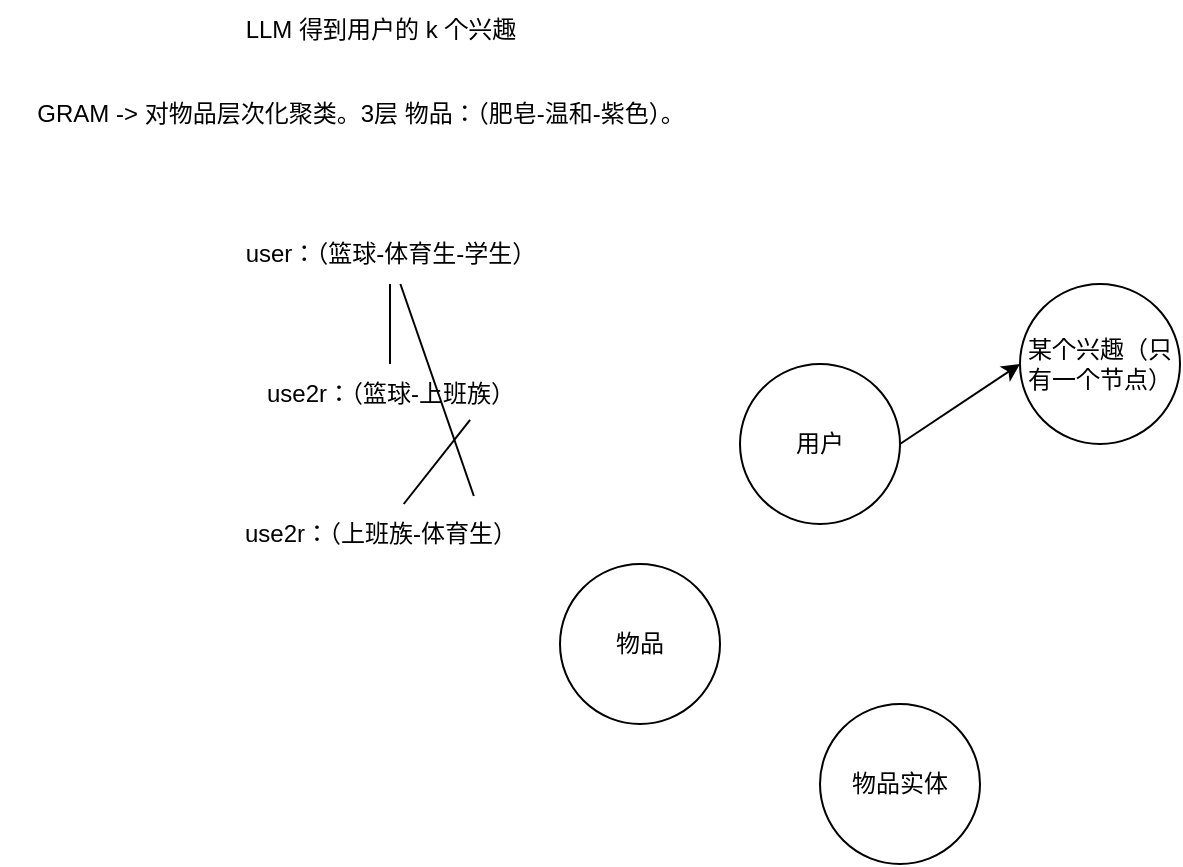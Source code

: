 <mxfile version="28.2.5">
  <diagram name="第 1 页" id="X-1aALxuq48fJ3vy_UwY">
    <mxGraphModel dx="2042" dy="672" grid="1" gridSize="10" guides="1" tooltips="1" connect="1" arrows="1" fold="1" page="1" pageScale="1" pageWidth="827" pageHeight="1169" math="0" shadow="0">
      <root>
        <mxCell id="0" />
        <mxCell id="1" parent="0" />
        <mxCell id="3H5P8vp8lTRdKF1x8m5F-1" value="LLM 得到用户的 k 个兴趣" style="text;html=1;align=center;verticalAlign=middle;resizable=0;points=[];autosize=1;strokeColor=none;fillColor=none;" vertex="1" parent="1">
          <mxGeometry x="100" y="118" width="160" height="30" as="geometry" />
        </mxCell>
        <mxCell id="3H5P8vp8lTRdKF1x8m5F-2" value="GRAM -&amp;gt; 对物品层次化聚类。3层 物品：（肥皂-温和-紫色）。" style="text;html=1;align=center;verticalAlign=middle;resizable=0;points=[];autosize=1;strokeColor=none;fillColor=none;" vertex="1" parent="1">
          <mxGeometry x="-10" y="160" width="360" height="30" as="geometry" />
        </mxCell>
        <mxCell id="3H5P8vp8lTRdKF1x8m5F-3" value="user：（篮球-体育生-学生）" style="text;html=1;align=center;verticalAlign=middle;resizable=0;points=[];autosize=1;strokeColor=none;fillColor=none;" vertex="1" parent="1">
          <mxGeometry x="100" y="230" width="170" height="30" as="geometry" />
        </mxCell>
        <mxCell id="3H5P8vp8lTRdKF1x8m5F-8" style="rounded=0;orthogonalLoop=1;jettySize=auto;html=1;exitX=1;exitY=0.5;exitDx=0;exitDy=0;entryX=0;entryY=0.5;entryDx=0;entryDy=0;" edge="1" parent="1" source="3H5P8vp8lTRdKF1x8m5F-4" target="3H5P8vp8lTRdKF1x8m5F-7">
          <mxGeometry relative="1" as="geometry" />
        </mxCell>
        <mxCell id="3H5P8vp8lTRdKF1x8m5F-4" value="用户" style="ellipse;whiteSpace=wrap;html=1;aspect=fixed;" vertex="1" parent="1">
          <mxGeometry x="360" y="300" width="80" height="80" as="geometry" />
        </mxCell>
        <mxCell id="3H5P8vp8lTRdKF1x8m5F-5" value="物品" style="ellipse;whiteSpace=wrap;html=1;aspect=fixed;" vertex="1" parent="1">
          <mxGeometry x="270" y="400" width="80" height="80" as="geometry" />
        </mxCell>
        <mxCell id="3H5P8vp8lTRdKF1x8m5F-6" value="物品实体" style="ellipse;whiteSpace=wrap;html=1;aspect=fixed;" vertex="1" parent="1">
          <mxGeometry x="400" y="470" width="80" height="80" as="geometry" />
        </mxCell>
        <mxCell id="3H5P8vp8lTRdKF1x8m5F-7" value="某个兴趣（只有一个节点）" style="ellipse;whiteSpace=wrap;html=1;aspect=fixed;" vertex="1" parent="1">
          <mxGeometry x="500" y="260" width="80" height="80" as="geometry" />
        </mxCell>
        <mxCell id="3H5P8vp8lTRdKF1x8m5F-9" value="use2r：（篮球-上班族）" style="text;html=1;align=center;verticalAlign=middle;resizable=0;points=[];autosize=1;strokeColor=none;fillColor=none;" vertex="1" parent="1">
          <mxGeometry x="110" y="300" width="150" height="30" as="geometry" />
        </mxCell>
        <mxCell id="3H5P8vp8lTRdKF1x8m5F-10" value="" style="endArrow=none;html=1;rounded=0;" edge="1" parent="1" source="3H5P8vp8lTRdKF1x8m5F-9" target="3H5P8vp8lTRdKF1x8m5F-3">
          <mxGeometry width="50" height="50" relative="1" as="geometry">
            <mxPoint x="70" y="480" as="sourcePoint" />
            <mxPoint x="120" y="430" as="targetPoint" />
          </mxGeometry>
        </mxCell>
        <mxCell id="3H5P8vp8lTRdKF1x8m5F-11" value="use2r：（上班族-体育生）" style="text;html=1;align=center;verticalAlign=middle;resizable=0;points=[];autosize=1;strokeColor=none;fillColor=none;" vertex="1" parent="1">
          <mxGeometry x="95" y="370" width="170" height="30" as="geometry" />
        </mxCell>
        <mxCell id="3H5P8vp8lTRdKF1x8m5F-12" value="" style="endArrow=none;html=1;rounded=0;entryX=0.767;entryY=0.933;entryDx=0;entryDy=0;entryPerimeter=0;" edge="1" parent="1" source="3H5P8vp8lTRdKF1x8m5F-11" target="3H5P8vp8lTRdKF1x8m5F-9">
          <mxGeometry width="50" height="50" relative="1" as="geometry">
            <mxPoint x="270" y="330" as="sourcePoint" />
            <mxPoint x="270" y="290" as="targetPoint" />
          </mxGeometry>
        </mxCell>
        <mxCell id="3H5P8vp8lTRdKF1x8m5F-14" value="" style="endArrow=none;html=1;rounded=0;exitX=0.776;exitY=-0.133;exitDx=0;exitDy=0;exitPerimeter=0;" edge="1" parent="1" source="3H5P8vp8lTRdKF1x8m5F-11" target="3H5P8vp8lTRdKF1x8m5F-3">
          <mxGeometry width="50" height="50" relative="1" as="geometry">
            <mxPoint x="280" y="392" as="sourcePoint" />
            <mxPoint x="313" y="350" as="targetPoint" />
          </mxGeometry>
        </mxCell>
      </root>
    </mxGraphModel>
  </diagram>
</mxfile>
